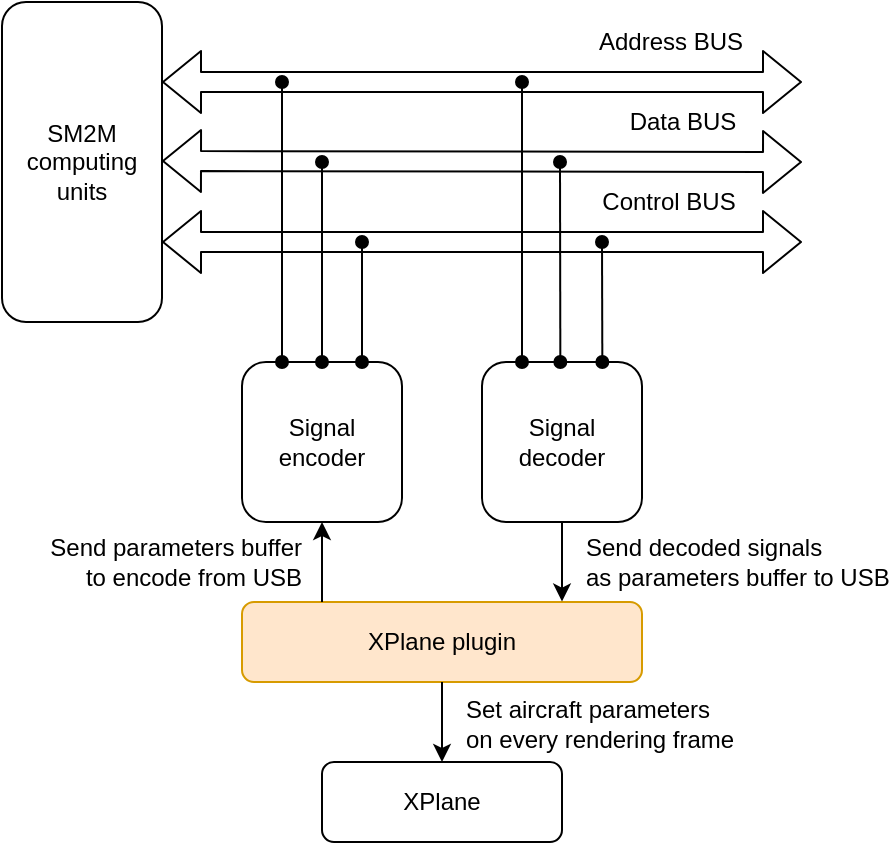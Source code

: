 <mxfile version="15.2.7" type="device"><diagram id="HtzWDpN0ZDDzlumxWtzn" name="Page-1"><mxGraphModel dx="760" dy="508" grid="1" gridSize="10" guides="1" tooltips="1" connect="1" arrows="1" fold="1" page="1" pageScale="1" pageWidth="827" pageHeight="1169" math="0" shadow="0"><root><mxCell id="0"/><mxCell id="1" parent="0"/><mxCell id="Ms_0TIsMvQakx48X9kYZ-6" value="SM2M&lt;br&gt;computing&lt;br&gt;units" style="rounded=1;whiteSpace=wrap;html=1;labelBackgroundColor=none;" vertex="1" parent="1"><mxGeometry x="80" y="80" width="80" height="160" as="geometry"/></mxCell><mxCell id="Ms_0TIsMvQakx48X9kYZ-7" value="Signal decoder" style="rounded=1;whiteSpace=wrap;html=1;labelBackgroundColor=none;" vertex="1" parent="1"><mxGeometry x="320" y="260" width="80" height="80" as="geometry"/></mxCell><mxCell id="Ms_0TIsMvQakx48X9kYZ-8" value="" style="shape=flexArrow;endArrow=classic;html=1;labelBackgroundColor=none;startArrow=block;" edge="1" parent="1"><mxGeometry width="50" height="50" relative="1" as="geometry"><mxPoint x="160" y="120" as="sourcePoint"/><mxPoint x="480" y="120" as="targetPoint"/></mxGeometry></mxCell><mxCell id="Ms_0TIsMvQakx48X9kYZ-9" value="Address BUS" style="edgeLabel;html=1;align=center;verticalAlign=middle;resizable=0;points=[];fontSize=12;labelBackgroundColor=none;" vertex="1" connectable="0" parent="Ms_0TIsMvQakx48X9kYZ-8"><mxGeometry x="-0.35" y="3" relative="1" as="geometry"><mxPoint x="150" y="-17" as="offset"/></mxGeometry></mxCell><mxCell id="Ms_0TIsMvQakx48X9kYZ-10" value="" style="shape=flexArrow;endArrow=classic;html=1;labelBackgroundColor=none;startArrow=block;" edge="1" parent="1"><mxGeometry width="50" height="50" relative="1" as="geometry"><mxPoint x="160" y="200" as="sourcePoint"/><mxPoint x="480" y="200" as="targetPoint"/></mxGeometry></mxCell><mxCell id="Ms_0TIsMvQakx48X9kYZ-11" value="Control BUS" style="edgeLabel;html=1;align=center;verticalAlign=middle;resizable=0;points=[];fontSize=12;labelBackgroundColor=none;" vertex="1" connectable="0" parent="Ms_0TIsMvQakx48X9kYZ-10"><mxGeometry x="-0.35" y="3" relative="1" as="geometry"><mxPoint x="149" y="-17" as="offset"/></mxGeometry></mxCell><mxCell id="Ms_0TIsMvQakx48X9kYZ-14" value="XPlane plugin" style="rounded=1;whiteSpace=wrap;html=1;fontSize=12;labelBackgroundColor=none;fillColor=#ffe6cc;strokeColor=#d79b00;" vertex="1" parent="1"><mxGeometry x="200" y="380" width="200" height="40" as="geometry"/></mxCell><mxCell id="Ms_0TIsMvQakx48X9kYZ-15" value="" style="endArrow=classic;html=1;fontSize=12;exitX=0.5;exitY=1;exitDx=0;exitDy=0;labelBackgroundColor=none;entryX=0.8;entryY=-0.006;entryDx=0;entryDy=0;entryPerimeter=0;" edge="1" parent="1" source="Ms_0TIsMvQakx48X9kYZ-7" target="Ms_0TIsMvQakx48X9kYZ-14"><mxGeometry width="50" height="50" relative="1" as="geometry"><mxPoint x="490" y="160" as="sourcePoint"/><mxPoint x="361" y="379" as="targetPoint"/></mxGeometry></mxCell><mxCell id="Ms_0TIsMvQakx48X9kYZ-16" value="Send decoded signals&lt;br&gt;as parameters buffer to USB" style="edgeLabel;html=1;align=left;verticalAlign=middle;resizable=0;points=[];fontSize=12;labelBackgroundColor=none;" vertex="1" connectable="0" parent="Ms_0TIsMvQakx48X9kYZ-15"><mxGeometry x="-0.243" y="1" relative="1" as="geometry"><mxPoint x="9" y="5" as="offset"/></mxGeometry></mxCell><mxCell id="Ms_0TIsMvQakx48X9kYZ-17" value="XPlane" style="rounded=1;whiteSpace=wrap;html=1;fontSize=12;labelBackgroundColor=none;" vertex="1" parent="1"><mxGeometry x="240" y="460" width="120" height="40" as="geometry"/></mxCell><mxCell id="Ms_0TIsMvQakx48X9kYZ-18" value="" style="endArrow=classic;html=1;fontSize=12;exitX=0.5;exitY=1;exitDx=0;exitDy=0;entryX=0.5;entryY=0;entryDx=0;entryDy=0;labelBackgroundColor=none;" edge="1" parent="1" source="Ms_0TIsMvQakx48X9kYZ-14" target="Ms_0TIsMvQakx48X9kYZ-17"><mxGeometry width="50" height="50" relative="1" as="geometry"><mxPoint x="560" y="320" as="sourcePoint"/><mxPoint x="610" y="270" as="targetPoint"/></mxGeometry></mxCell><mxCell id="Ms_0TIsMvQakx48X9kYZ-19" value="Set aircraft parameters&lt;br&gt;on every rendering frame" style="edgeLabel;html=1;align=left;verticalAlign=middle;resizable=0;points=[];fontSize=12;labelBackgroundColor=none;" vertex="1" connectable="0" parent="Ms_0TIsMvQakx48X9kYZ-18"><mxGeometry x="-0.133" relative="1" as="geometry"><mxPoint x="10" y="3" as="offset"/></mxGeometry></mxCell><mxCell id="Ms_0TIsMvQakx48X9kYZ-20" value="Signal encoder" style="rounded=1;whiteSpace=wrap;html=1;labelBackgroundColor=none;" vertex="1" parent="1"><mxGeometry x="200" y="260" width="80" height="80" as="geometry"/></mxCell><mxCell id="Ms_0TIsMvQakx48X9kYZ-25" value="" style="endArrow=classic;html=1;fontSize=12;entryX=0.5;entryY=1;entryDx=0;entryDy=0;labelBackgroundColor=none;startArrow=none;startFill=0;" edge="1" parent="1" target="Ms_0TIsMvQakx48X9kYZ-20"><mxGeometry width="50" height="50" relative="1" as="geometry"><mxPoint x="240" y="380" as="sourcePoint"/><mxPoint x="540" y="390" as="targetPoint"/></mxGeometry></mxCell><mxCell id="Ms_0TIsMvQakx48X9kYZ-30" value="Send parameters buffer&lt;br&gt;to encode from USB" style="edgeLabel;html=1;align=right;verticalAlign=middle;resizable=0;points=[];fontSize=12;labelBackgroundColor=none;" vertex="1" connectable="0" parent="Ms_0TIsMvQakx48X9kYZ-25"><mxGeometry x="0.452" y="2" relative="1" as="geometry"><mxPoint x="-8" y="9" as="offset"/></mxGeometry></mxCell><mxCell id="Ms_0TIsMvQakx48X9kYZ-31" value="" style="shape=flexArrow;endArrow=classic;html=1;labelBackgroundColor=none;startArrow=block;" edge="1" parent="1"><mxGeometry width="50" height="50" relative="1" as="geometry"><mxPoint x="160" y="159.5" as="sourcePoint"/><mxPoint x="480" y="160" as="targetPoint"/></mxGeometry></mxCell><mxCell id="Ms_0TIsMvQakx48X9kYZ-32" value="Data BUS" style="edgeLabel;html=1;align=center;verticalAlign=middle;resizable=0;points=[];fontSize=12;labelBackgroundColor=none;" vertex="1" connectable="0" parent="Ms_0TIsMvQakx48X9kYZ-31"><mxGeometry x="-0.35" y="3" relative="1" as="geometry"><mxPoint x="156" y="-17" as="offset"/></mxGeometry></mxCell><mxCell id="Ms_0TIsMvQakx48X9kYZ-36" value="" style="endArrow=oval;html=1;labelBackgroundColor=none;fontSize=12;startArrow=oval;startFill=1;entryX=0.25;entryY=0;entryDx=0;entryDy=0;endFill=1;" edge="1" parent="1" target="Ms_0TIsMvQakx48X9kYZ-20"><mxGeometry width="50" height="50" relative="1" as="geometry"><mxPoint x="220" y="120" as="sourcePoint"/><mxPoint x="590" y="120" as="targetPoint"/></mxGeometry></mxCell><mxCell id="Ms_0TIsMvQakx48X9kYZ-37" value="" style="endArrow=oval;html=1;labelBackgroundColor=none;fontSize=12;startArrow=oval;startFill=1;entryX=0.5;entryY=0;entryDx=0;entryDy=0;endFill=1;" edge="1" parent="1" target="Ms_0TIsMvQakx48X9kYZ-20"><mxGeometry width="50" height="50" relative="1" as="geometry"><mxPoint x="240" y="160" as="sourcePoint"/><mxPoint x="560" y="180" as="targetPoint"/></mxGeometry></mxCell><mxCell id="Ms_0TIsMvQakx48X9kYZ-38" value="" style="endArrow=oval;html=1;labelBackgroundColor=none;fontSize=12;startArrow=oval;startFill=1;entryX=0.75;entryY=0;entryDx=0;entryDy=0;endFill=1;" edge="1" parent="1" target="Ms_0TIsMvQakx48X9kYZ-20"><mxGeometry width="50" height="50" relative="1" as="geometry"><mxPoint x="260" y="200" as="sourcePoint"/><mxPoint x="540" y="230" as="targetPoint"/></mxGeometry></mxCell><mxCell id="Ms_0TIsMvQakx48X9kYZ-39" value="" style="endArrow=oval;html=1;labelBackgroundColor=none;fontSize=12;startArrow=oval;startFill=1;entryX=0.25;entryY=0;entryDx=0;entryDy=0;endFill=1;" edge="1" parent="1" target="Ms_0TIsMvQakx48X9kYZ-7"><mxGeometry width="50" height="50" relative="1" as="geometry"><mxPoint x="340" y="120" as="sourcePoint"/><mxPoint x="490" y="240" as="targetPoint"/></mxGeometry></mxCell><mxCell id="Ms_0TIsMvQakx48X9kYZ-40" value="" style="endArrow=oval;html=1;labelBackgroundColor=none;fontSize=12;startArrow=oval;startFill=1;entryX=0.25;entryY=0;entryDx=0;entryDy=0;endFill=1;" edge="1" parent="1"><mxGeometry width="50" height="50" relative="1" as="geometry"><mxPoint x="359" y="160" as="sourcePoint"/><mxPoint x="359.17" y="260" as="targetPoint"/></mxGeometry></mxCell><mxCell id="Ms_0TIsMvQakx48X9kYZ-41" value="" style="endArrow=oval;html=1;labelBackgroundColor=none;fontSize=12;startArrow=oval;startFill=1;entryX=0.25;entryY=0;entryDx=0;entryDy=0;endFill=1;" edge="1" parent="1"><mxGeometry width="50" height="50" relative="1" as="geometry"><mxPoint x="380" y="200" as="sourcePoint"/><mxPoint x="380.17" y="260" as="targetPoint"/></mxGeometry></mxCell></root></mxGraphModel></diagram></mxfile>
